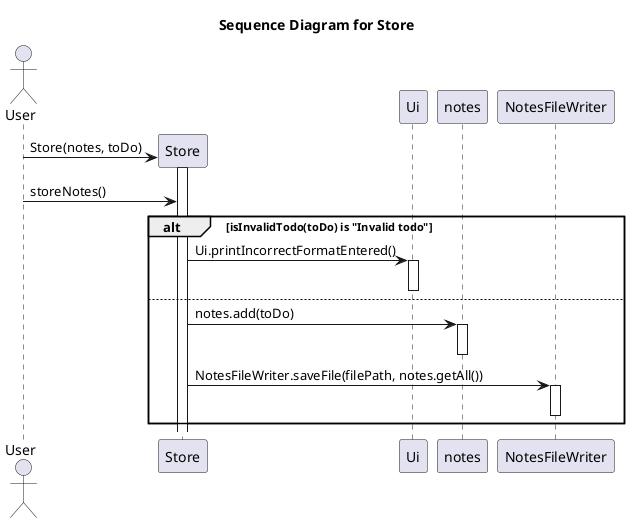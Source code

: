 @startuml
'https://plantuml.com/sequence-diagram

autonumber

@startuml
title Sequence Diagram for Store

actor User

User -> Store **: Store(notes, toDo)
activate Store
deactivate Store

User -> Store:storeNotes()

alt isInvalidTodo(toDo) is "Invalid todo"
    Store -> Ui : Ui.printIncorrectFormatEntered()
    activate Ui
    deactivate Ui
    else
    Store -> notes: notes.add(toDo)
    activate notes
    deactivate notes
    Store -> NotesFileWriter: NotesFileWriter.saveFile(filePath, notes.getAll())
    activate NotesFileWriter
    deactivate NotesFileWriter
    end
@enduml